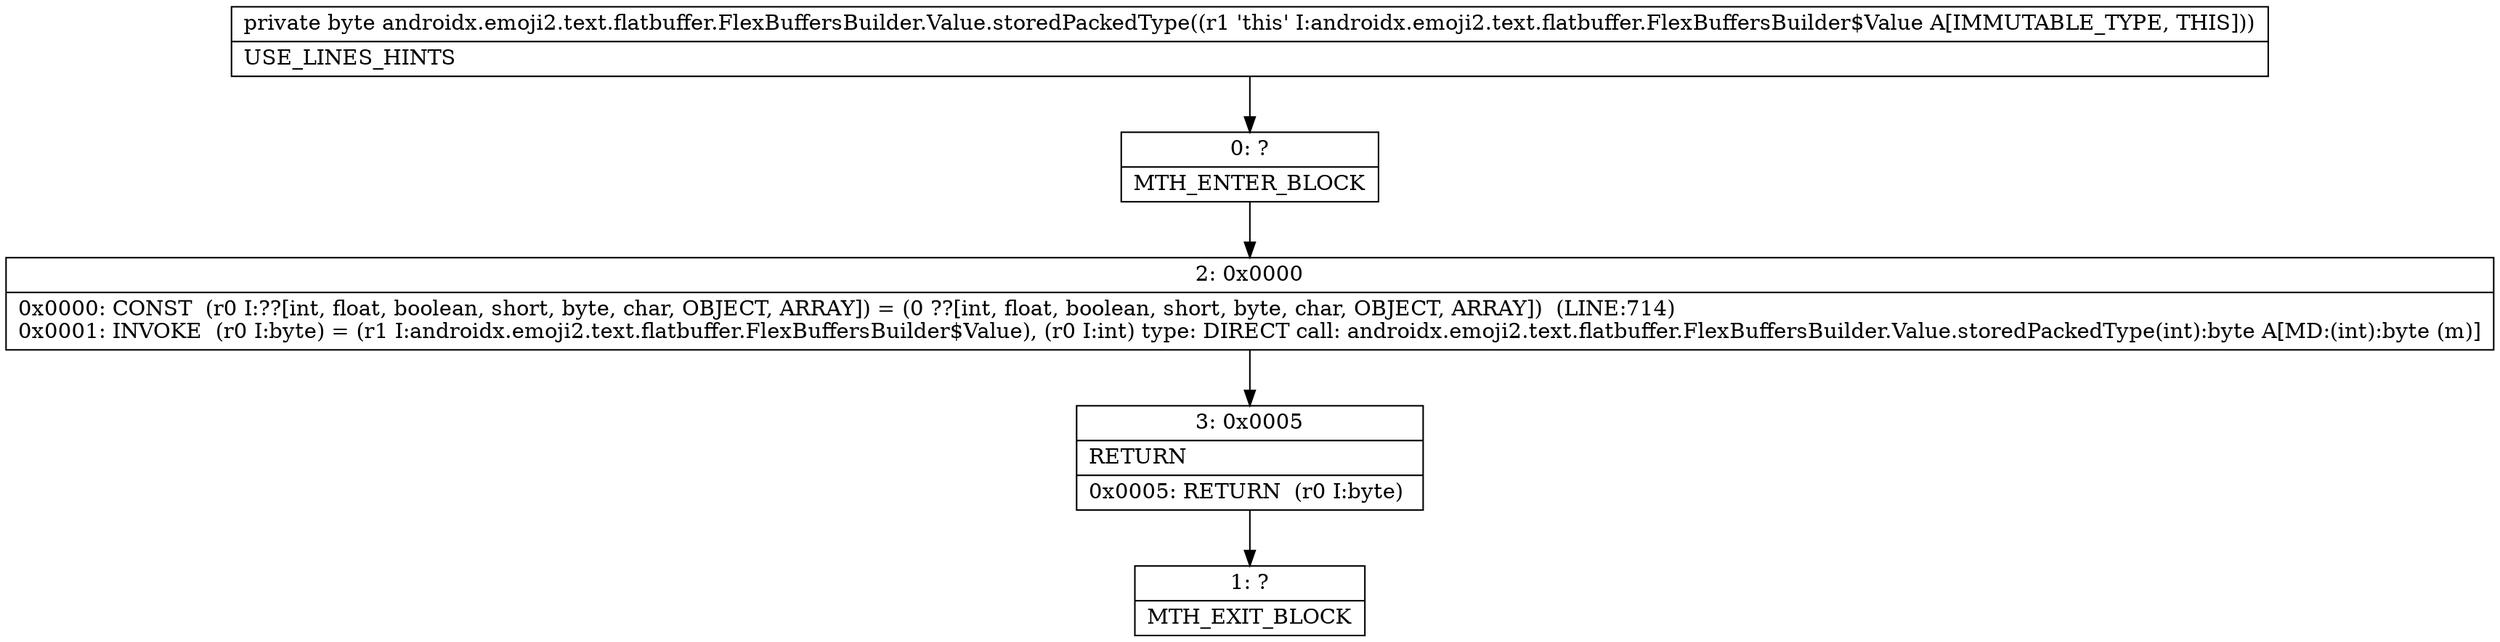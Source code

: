 digraph "CFG forandroidx.emoji2.text.flatbuffer.FlexBuffersBuilder.Value.storedPackedType()B" {
Node_0 [shape=record,label="{0\:\ ?|MTH_ENTER_BLOCK\l}"];
Node_2 [shape=record,label="{2\:\ 0x0000|0x0000: CONST  (r0 I:??[int, float, boolean, short, byte, char, OBJECT, ARRAY]) = (0 ??[int, float, boolean, short, byte, char, OBJECT, ARRAY])  (LINE:714)\l0x0001: INVOKE  (r0 I:byte) = (r1 I:androidx.emoji2.text.flatbuffer.FlexBuffersBuilder$Value), (r0 I:int) type: DIRECT call: androidx.emoji2.text.flatbuffer.FlexBuffersBuilder.Value.storedPackedType(int):byte A[MD:(int):byte (m)]\l}"];
Node_3 [shape=record,label="{3\:\ 0x0005|RETURN\l|0x0005: RETURN  (r0 I:byte) \l}"];
Node_1 [shape=record,label="{1\:\ ?|MTH_EXIT_BLOCK\l}"];
MethodNode[shape=record,label="{private byte androidx.emoji2.text.flatbuffer.FlexBuffersBuilder.Value.storedPackedType((r1 'this' I:androidx.emoji2.text.flatbuffer.FlexBuffersBuilder$Value A[IMMUTABLE_TYPE, THIS]))  | USE_LINES_HINTS\l}"];
MethodNode -> Node_0;Node_0 -> Node_2;
Node_2 -> Node_3;
Node_3 -> Node_1;
}

